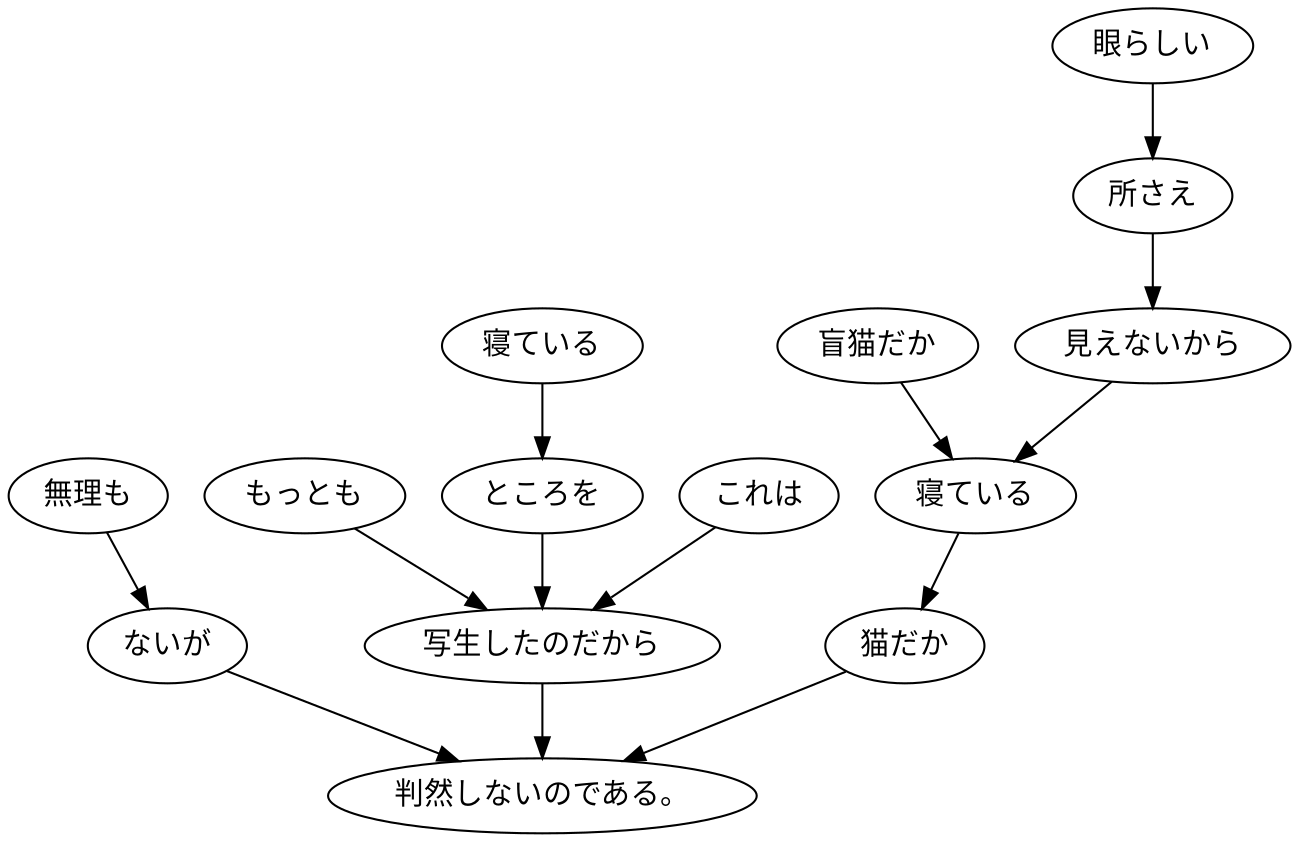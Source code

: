 digraph graph168 {
	node0 [label="もっとも"];
	node1 [label="これは"];
	node2 [label="寝ている"];
	node3 [label="ところを"];
	node4 [label="写生したのだから"];
	node5 [label="無理も"];
	node6 [label="ないが"];
	node7 [label="眼らしい"];
	node8 [label="所さえ"];
	node9 [label="見えないから"];
	node10 [label="盲猫だか"];
	node11 [label="寝ている"];
	node12 [label="猫だか"];
	node13 [label="判然しないのである。"];
	node0 -> node4;
	node1 -> node4;
	node2 -> node3;
	node3 -> node4;
	node4 -> node13;
	node5 -> node6;
	node6 -> node13;
	node7 -> node8;
	node8 -> node9;
	node9 -> node11;
	node10 -> node11;
	node11 -> node12;
	node12 -> node13;
}

